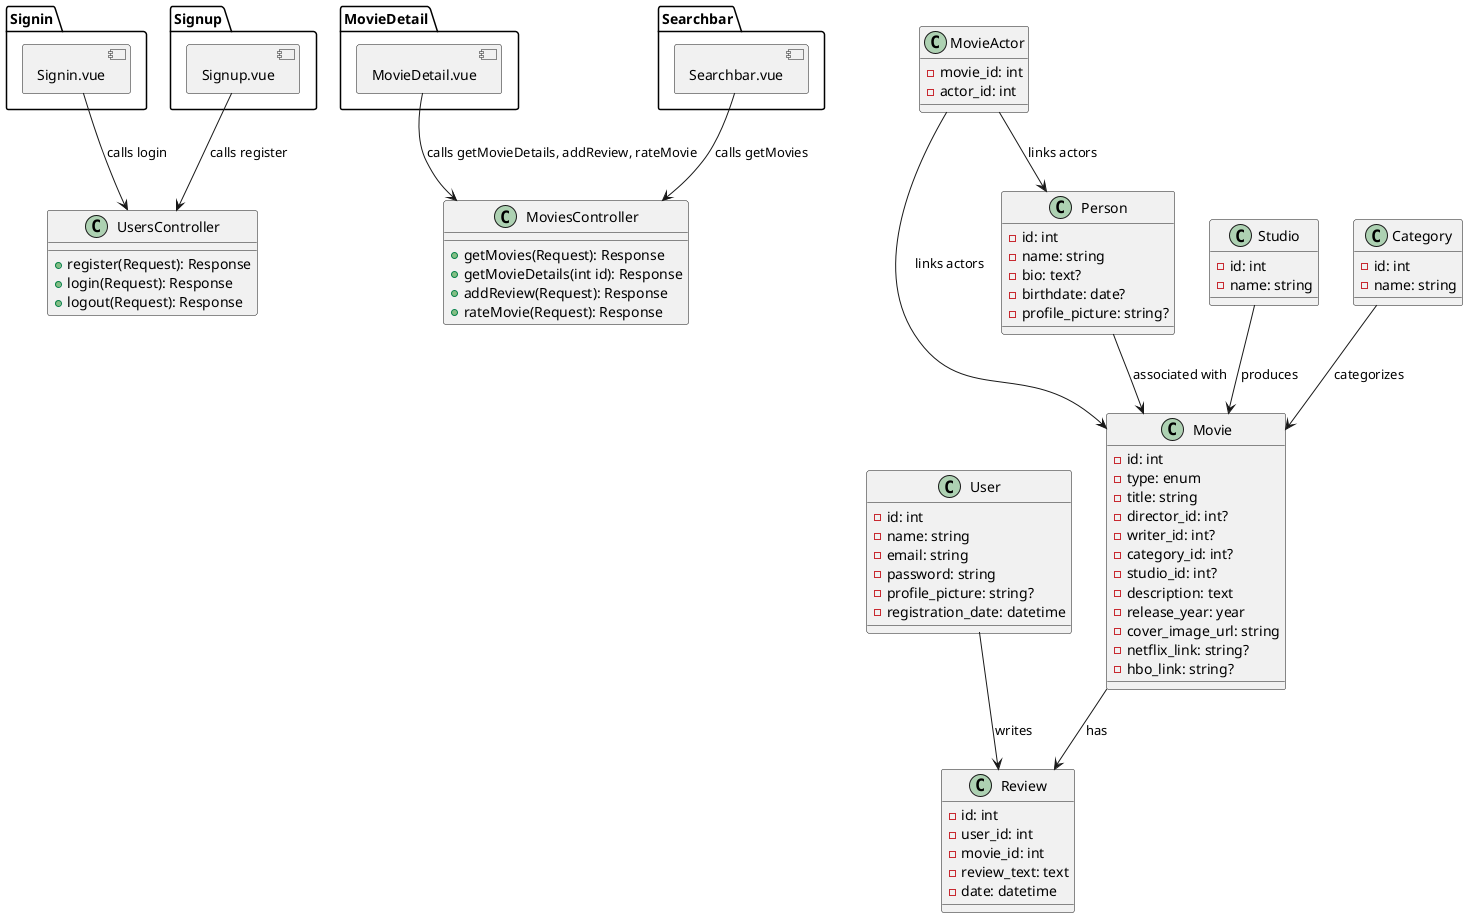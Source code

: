 @startuml
allowmixing

' Backend Controllers
class UsersController {
  + register(Request): Response
  + login(Request): Response
  + logout(Request): Response
}

class MoviesController {
  + getMovies(Request): Response
  + getMovieDetails(int id): Response
  + addReview(Request): Response
  + rateMovie(Request): Response
}

' Database Entities
class User {
  - id: int
  - name: string
  - email: string
  - password: string
  - profile_picture: string?
  - registration_date: datetime
}

class Movie {
  - id: int
  - type: enum
  - title: string
  - director_id: int?
  - writer_id: int?
  - category_id: int?
  - studio_id: int?
  - description: text
  - release_year: year
  - cover_image_url: string
  - netflix_link: string?
  - hbo_link: string?
}

class Review {
  - id: int
  - user_id: int
  - movie_id: int
  - review_text: text
  - date: datetime
}

class Person {
  - id: int
  - name: string
  - bio: text?
  - birthdate: date?
  - profile_picture: string?
}

class Studio {
  - id: int
  - name: string
}

class Category {
  - id: int
  - name: string
}

class MovieActor {
  - movie_id: int
  - actor_id: int
}

' Frontend Components
component "Signin.vue"
component "Signup.vue"
component "MovieDetail.vue"
component "Searchbar.vue"

' Relationships between entities
User --> Review : "writes"
Movie --> Review : "has"
Person --> Movie : "associated with"
Category --> Movie : "categorizes"
Studio --> Movie : "produces"
MovieActor --> Movie : "links actors"
MovieActor --> Person : "links actors"

' Frontend-Backend interactions
Signin.vue --> UsersController : "calls login"
Signup.vue --> UsersController : "calls register"
MovieDetail.vue --> MoviesController : "calls getMovieDetails, addReview, rateMovie"
Searchbar.vue --> MoviesController : "calls getMovies"

@enduml